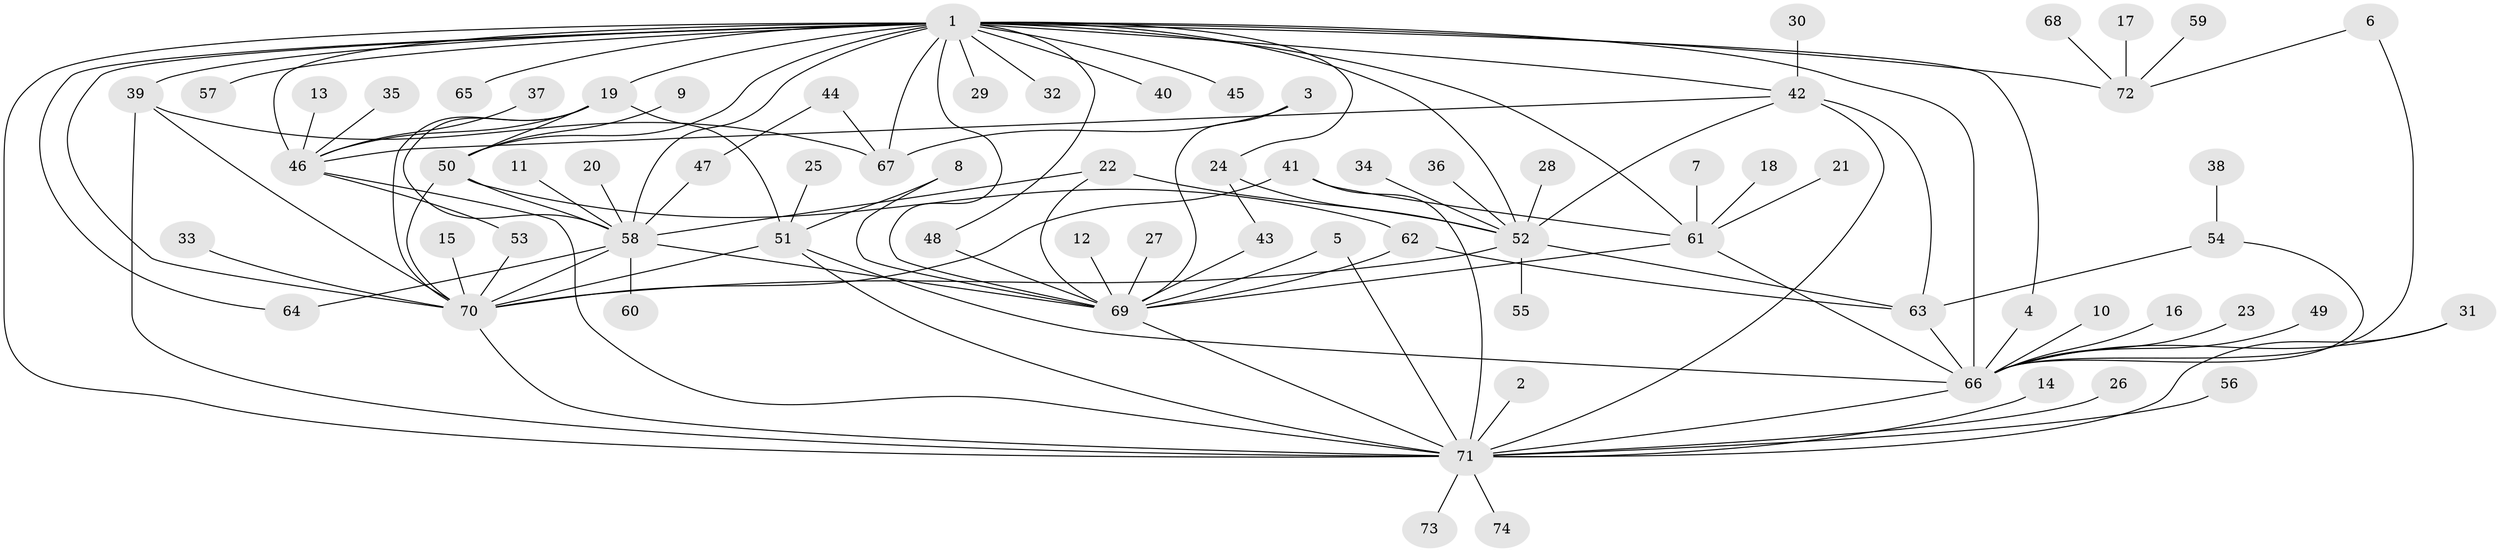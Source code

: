 // original degree distribution, {16: 0.006802721088435374, 19: 0.006802721088435374, 12: 0.013605442176870748, 1: 0.46258503401360546, 3: 0.1360544217687075, 17: 0.006802721088435374, 7: 0.034013605442176874, 10: 0.013605442176870748, 8: 0.006802721088435374, 4: 0.07482993197278912, 2: 0.19047619047619047, 6: 0.027210884353741496, 5: 0.013605442176870748, 9: 0.006802721088435374}
// Generated by graph-tools (version 1.1) at 2025/26/03/09/25 03:26:01]
// undirected, 74 vertices, 118 edges
graph export_dot {
graph [start="1"]
  node [color=gray90,style=filled];
  1;
  2;
  3;
  4;
  5;
  6;
  7;
  8;
  9;
  10;
  11;
  12;
  13;
  14;
  15;
  16;
  17;
  18;
  19;
  20;
  21;
  22;
  23;
  24;
  25;
  26;
  27;
  28;
  29;
  30;
  31;
  32;
  33;
  34;
  35;
  36;
  37;
  38;
  39;
  40;
  41;
  42;
  43;
  44;
  45;
  46;
  47;
  48;
  49;
  50;
  51;
  52;
  53;
  54;
  55;
  56;
  57;
  58;
  59;
  60;
  61;
  62;
  63;
  64;
  65;
  66;
  67;
  68;
  69;
  70;
  71;
  72;
  73;
  74;
  1 -- 4 [weight=1.0];
  1 -- 19 [weight=1.0];
  1 -- 24 [weight=1.0];
  1 -- 29 [weight=1.0];
  1 -- 32 [weight=1.0];
  1 -- 39 [weight=2.0];
  1 -- 40 [weight=1.0];
  1 -- 42 [weight=1.0];
  1 -- 45 [weight=1.0];
  1 -- 46 [weight=1.0];
  1 -- 48 [weight=1.0];
  1 -- 50 [weight=1.0];
  1 -- 52 [weight=1.0];
  1 -- 57 [weight=1.0];
  1 -- 58 [weight=1.0];
  1 -- 61 [weight=1.0];
  1 -- 64 [weight=1.0];
  1 -- 65 [weight=1.0];
  1 -- 66 [weight=3.0];
  1 -- 67 [weight=1.0];
  1 -- 69 [weight=1.0];
  1 -- 70 [weight=1.0];
  1 -- 71 [weight=2.0];
  1 -- 72 [weight=1.0];
  2 -- 71 [weight=1.0];
  3 -- 67 [weight=1.0];
  3 -- 69 [weight=1.0];
  4 -- 66 [weight=1.0];
  5 -- 69 [weight=1.0];
  5 -- 71 [weight=1.0];
  6 -- 66 [weight=1.0];
  6 -- 72 [weight=1.0];
  7 -- 61 [weight=1.0];
  8 -- 51 [weight=1.0];
  8 -- 69 [weight=1.0];
  9 -- 50 [weight=1.0];
  10 -- 66 [weight=1.0];
  11 -- 58 [weight=1.0];
  12 -- 69 [weight=1.0];
  13 -- 46 [weight=1.0];
  14 -- 71 [weight=1.0];
  15 -- 70 [weight=1.0];
  16 -- 66 [weight=1.0];
  17 -- 72 [weight=1.0];
  18 -- 61 [weight=1.0];
  19 -- 46 [weight=1.0];
  19 -- 50 [weight=1.0];
  19 -- 51 [weight=1.0];
  19 -- 58 [weight=1.0];
  19 -- 70 [weight=1.0];
  20 -- 58 [weight=1.0];
  21 -- 61 [weight=1.0];
  22 -- 52 [weight=1.0];
  22 -- 58 [weight=1.0];
  22 -- 69 [weight=1.0];
  23 -- 66 [weight=1.0];
  24 -- 43 [weight=1.0];
  24 -- 52 [weight=1.0];
  25 -- 51 [weight=1.0];
  26 -- 71 [weight=1.0];
  27 -- 69 [weight=1.0];
  28 -- 52 [weight=1.0];
  30 -- 42 [weight=1.0];
  31 -- 66 [weight=1.0];
  31 -- 71 [weight=1.0];
  33 -- 70 [weight=1.0];
  34 -- 52 [weight=1.0];
  35 -- 46 [weight=1.0];
  36 -- 52 [weight=1.0];
  37 -- 46 [weight=1.0];
  38 -- 54 [weight=1.0];
  39 -- 67 [weight=1.0];
  39 -- 70 [weight=2.0];
  39 -- 71 [weight=1.0];
  41 -- 61 [weight=1.0];
  41 -- 70 [weight=1.0];
  41 -- 71 [weight=1.0];
  42 -- 46 [weight=1.0];
  42 -- 52 [weight=1.0];
  42 -- 63 [weight=1.0];
  42 -- 71 [weight=2.0];
  43 -- 69 [weight=1.0];
  44 -- 47 [weight=1.0];
  44 -- 67 [weight=1.0];
  46 -- 53 [weight=1.0];
  46 -- 71 [weight=1.0];
  47 -- 58 [weight=1.0];
  48 -- 69 [weight=1.0];
  49 -- 66 [weight=1.0];
  50 -- 58 [weight=1.0];
  50 -- 62 [weight=1.0];
  50 -- 70 [weight=1.0];
  51 -- 66 [weight=1.0];
  51 -- 70 [weight=1.0];
  51 -- 71 [weight=1.0];
  52 -- 55 [weight=1.0];
  52 -- 63 [weight=1.0];
  52 -- 70 [weight=1.0];
  53 -- 70 [weight=1.0];
  54 -- 63 [weight=1.0];
  54 -- 66 [weight=1.0];
  56 -- 71 [weight=1.0];
  58 -- 60 [weight=1.0];
  58 -- 64 [weight=1.0];
  58 -- 69 [weight=2.0];
  58 -- 70 [weight=2.0];
  59 -- 72 [weight=1.0];
  61 -- 66 [weight=1.0];
  61 -- 69 [weight=1.0];
  62 -- 63 [weight=1.0];
  62 -- 69 [weight=1.0];
  63 -- 66 [weight=1.0];
  66 -- 71 [weight=1.0];
  68 -- 72 [weight=1.0];
  69 -- 71 [weight=1.0];
  70 -- 71 [weight=1.0];
  71 -- 73 [weight=1.0];
  71 -- 74 [weight=1.0];
}
